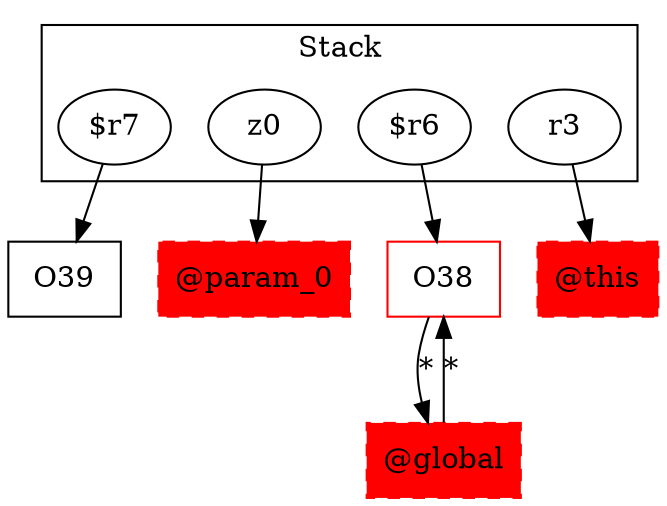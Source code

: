 digraph sample {
  rankDir="LR";
  subgraph cluster_0 {
    label="Stack"
    "$r7"; "z0"; "$r6"; "r3"; 
  }
  "$r7" -> { O39[shape=box]};
  "z0" -> { "@param_0"[shape=box]};
  "$r6" -> { O38[shape=box]};
  "r3" -> { "@this"[shape=box]};
  O38 -> "@global"[label="*", weight="0.2"]
  "@global" -> O38[label="*", weight="0.2"]
  "@global"[shape=box, style="filled,dashed"];
  "@this"[shape=box, style="filled,dashed"];
  "@param_0"[shape=box, style="filled,dashed"];
  O38[color="red"];
  "@global"[color="red"];
  "@this"[color="red"];
  "@param_0"[color="red"];
}
